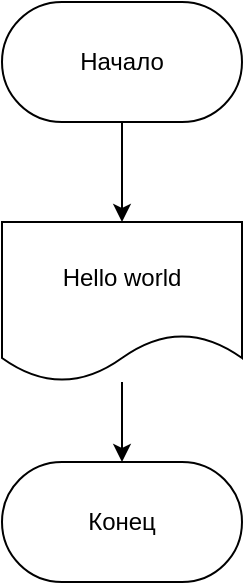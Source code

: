 <mxfile version="14.6.13" type="device"><diagram id="Om-prklQXq_TOjkg5fvD" name="Page-1"><mxGraphModel dx="1038" dy="585" grid="1" gridSize="10" guides="1" tooltips="1" connect="1" arrows="1" fold="1" page="1" pageScale="1" pageWidth="827" pageHeight="1169" math="0" shadow="0"><root><mxCell id="0"/><mxCell id="1" parent="0"/><mxCell id="4lN4J8LE2v2wLfetrnjj-3" value="" style="edgeStyle=orthogonalEdgeStyle;rounded=0;orthogonalLoop=1;jettySize=auto;html=1;exitX=0.5;exitY=1;exitDx=0;exitDy=0;" edge="1" parent="1" source="4lN4J8LE2v2wLfetrnjj-7" target="4lN4J8LE2v2wLfetrnjj-2"><mxGeometry relative="1" as="geometry"><mxPoint x="80" y="90" as="sourcePoint"/></mxGeometry></mxCell><mxCell id="4lN4J8LE2v2wLfetrnjj-5" value="" style="edgeStyle=orthogonalEdgeStyle;rounded=0;orthogonalLoop=1;jettySize=auto;html=1;entryX=0.5;entryY=0;entryDx=0;entryDy=0;" edge="1" parent="1" source="4lN4J8LE2v2wLfetrnjj-2" target="4lN4J8LE2v2wLfetrnjj-6"><mxGeometry relative="1" as="geometry"><mxPoint x="80" y="230" as="targetPoint"/></mxGeometry></mxCell><mxCell id="4lN4J8LE2v2wLfetrnjj-2" value="Hello world" style="shape=document;whiteSpace=wrap;html=1;boundedLbl=1;" vertex="1" parent="1"><mxGeometry x="20" y="120" width="120" height="80" as="geometry"/></mxCell><mxCell id="4lN4J8LE2v2wLfetrnjj-6" value="Конец" style="rounded=1;whiteSpace=wrap;html=1;arcSize=50;" vertex="1" parent="1"><mxGeometry x="20" y="240" width="120" height="60" as="geometry"/></mxCell><mxCell id="4lN4J8LE2v2wLfetrnjj-7" value="Начало" style="rounded=1;whiteSpace=wrap;html=1;arcSize=50;" vertex="1" parent="1"><mxGeometry x="20" y="10" width="120" height="60" as="geometry"/></mxCell></root></mxGraphModel></diagram></mxfile>